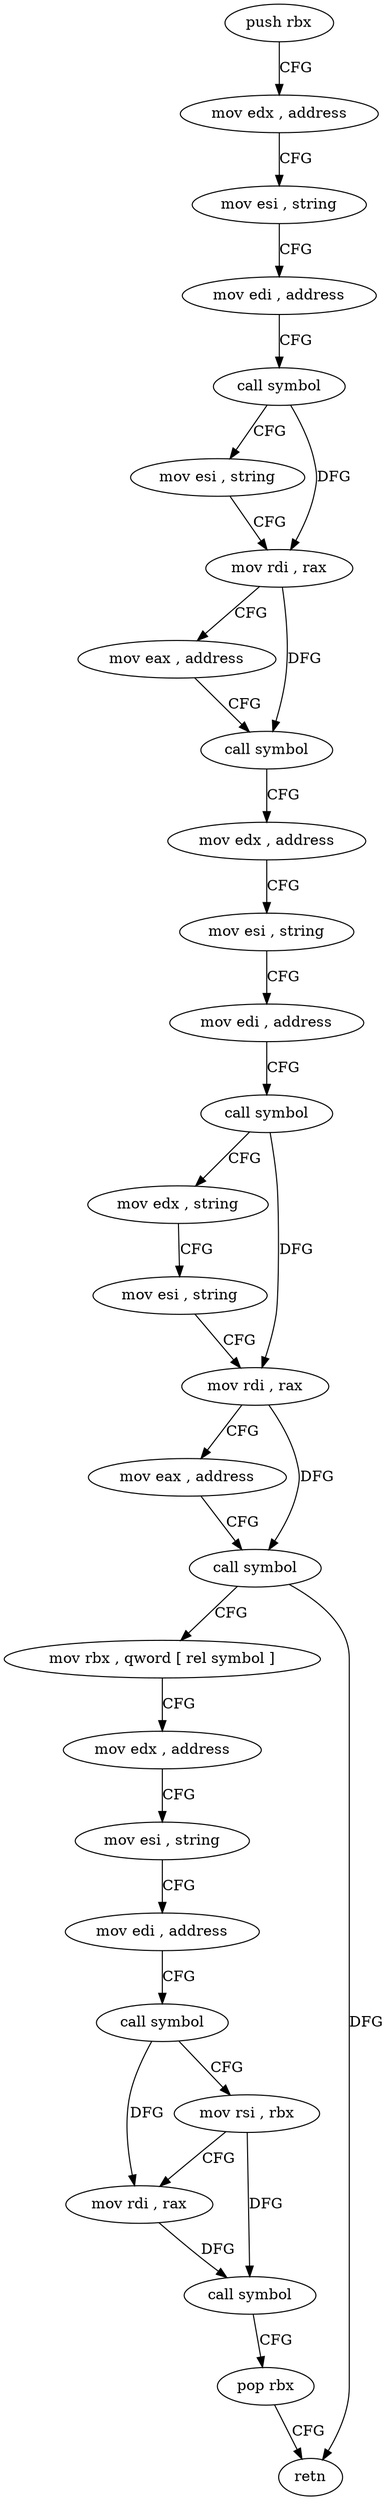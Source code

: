 digraph "func" {
"4213792" [label = "push rbx" ]
"4213793" [label = "mov edx , address" ]
"4213798" [label = "mov esi , string" ]
"4213803" [label = "mov edi , address" ]
"4213808" [label = "call symbol" ]
"4213813" [label = "mov esi , string" ]
"4213818" [label = "mov rdi , rax" ]
"4213821" [label = "mov eax , address" ]
"4213826" [label = "call symbol" ]
"4213831" [label = "mov edx , address" ]
"4213836" [label = "mov esi , string" ]
"4213841" [label = "mov edi , address" ]
"4213846" [label = "call symbol" ]
"4213851" [label = "mov edx , string" ]
"4213856" [label = "mov esi , string" ]
"4213861" [label = "mov rdi , rax" ]
"4213864" [label = "mov eax , address" ]
"4213869" [label = "call symbol" ]
"4213874" [label = "mov rbx , qword [ rel symbol ]" ]
"4213881" [label = "mov edx , address" ]
"4213886" [label = "mov esi , string" ]
"4213891" [label = "mov edi , address" ]
"4213896" [label = "call symbol" ]
"4213901" [label = "mov rsi , rbx" ]
"4213904" [label = "mov rdi , rax" ]
"4213907" [label = "call symbol" ]
"4213912" [label = "pop rbx" ]
"4213913" [label = "retn" ]
"4213792" -> "4213793" [ label = "CFG" ]
"4213793" -> "4213798" [ label = "CFG" ]
"4213798" -> "4213803" [ label = "CFG" ]
"4213803" -> "4213808" [ label = "CFG" ]
"4213808" -> "4213813" [ label = "CFG" ]
"4213808" -> "4213818" [ label = "DFG" ]
"4213813" -> "4213818" [ label = "CFG" ]
"4213818" -> "4213821" [ label = "CFG" ]
"4213818" -> "4213826" [ label = "DFG" ]
"4213821" -> "4213826" [ label = "CFG" ]
"4213826" -> "4213831" [ label = "CFG" ]
"4213831" -> "4213836" [ label = "CFG" ]
"4213836" -> "4213841" [ label = "CFG" ]
"4213841" -> "4213846" [ label = "CFG" ]
"4213846" -> "4213851" [ label = "CFG" ]
"4213846" -> "4213861" [ label = "DFG" ]
"4213851" -> "4213856" [ label = "CFG" ]
"4213856" -> "4213861" [ label = "CFG" ]
"4213861" -> "4213864" [ label = "CFG" ]
"4213861" -> "4213869" [ label = "DFG" ]
"4213864" -> "4213869" [ label = "CFG" ]
"4213869" -> "4213874" [ label = "CFG" ]
"4213869" -> "4213913" [ label = "DFG" ]
"4213874" -> "4213881" [ label = "CFG" ]
"4213881" -> "4213886" [ label = "CFG" ]
"4213886" -> "4213891" [ label = "CFG" ]
"4213891" -> "4213896" [ label = "CFG" ]
"4213896" -> "4213901" [ label = "CFG" ]
"4213896" -> "4213904" [ label = "DFG" ]
"4213901" -> "4213904" [ label = "CFG" ]
"4213901" -> "4213907" [ label = "DFG" ]
"4213904" -> "4213907" [ label = "DFG" ]
"4213907" -> "4213912" [ label = "CFG" ]
"4213912" -> "4213913" [ label = "CFG" ]
}
